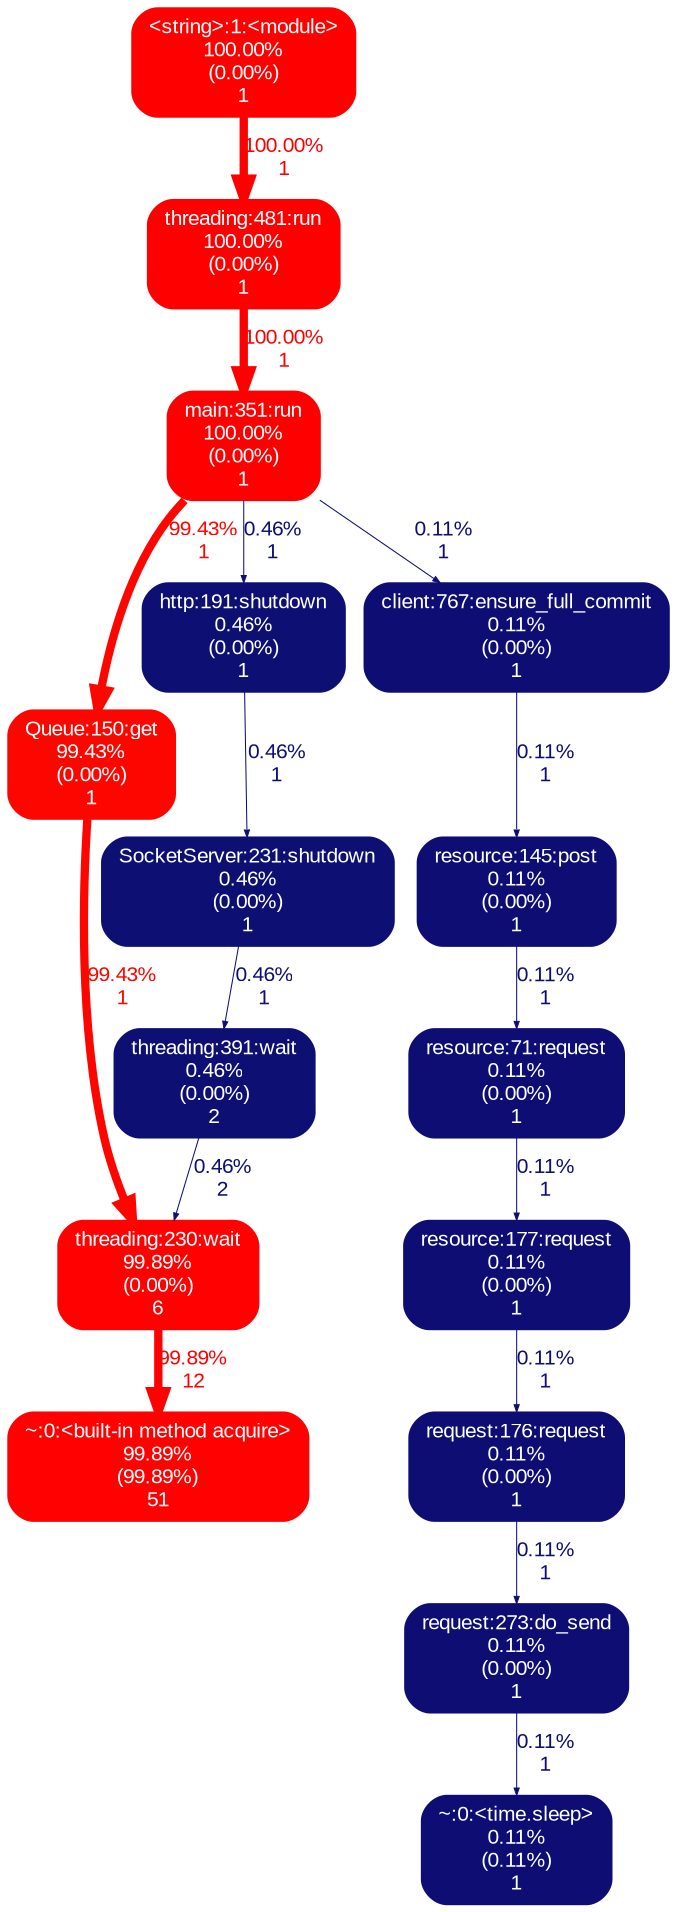 digraph {
	graph [ranksep=0.25, fontname=Arial, nodesep=0.125];
	node [fontname=Arial, style="filled,rounded", height=0, width=0, shape=box, fontcolor=white];
	edge [fontname=Arial];
	5 [color="#ff0100", fontcolor="#ffffff", fontsize="10.00", label="threading:230:wait\n99.89%\n(0.00%)\n6"];
	5 -> 160 [color="#ff0100", label="99.89%\n12", arrowsize="1.00", fontsize="10.00", fontcolor="#ff0100", labeldistance="4.00", penwidth="4.00"];
	6 [color="#0d0f73", fontcolor="#ffffff", fontsize="10.00", label="threading:391:wait\n0.46%\n(0.00%)\n2"];
	6 -> 5 [color="#0d0f73", label="0.46%\n2", arrowsize="0.35", fontsize="10.00", fontcolor="#0d0f73", labeldistance="0.50", penwidth="0.50"];
	9 [color="#fe0600", fontcolor="#ffffff", fontsize="10.00", label="Queue:150:get\n99.43%\n(0.00%)\n1"];
	9 -> 5 [color="#fe0600", label="99.43%\n1", arrowsize="1.00", fontsize="10.00", fontcolor="#fe0600", labeldistance="3.98", penwidth="3.98"];
	13 [color="#0d0d73", fontcolor="#ffffff", fontsize="10.00", label="request:273:do_send\n0.11%\n(0.00%)\n1"];
	13 -> 156 [color="#0d0d73", label="0.11%\n1", arrowsize="0.35", fontsize="10.00", fontcolor="#0d0d73", labeldistance="0.50", penwidth="0.50"];
	36 [color="#0d0d73", fontcolor="#ffffff", fontsize="10.00", label="request:176:request\n0.11%\n(0.00%)\n1"];
	36 -> 13 [color="#0d0d73", label="0.11%\n1", arrowsize="0.35", fontsize="10.00", fontcolor="#0d0d73", labeldistance="0.50", penwidth="0.50"];
	41 [color="#0d0d73", fontcolor="#ffffff", fontsize="10.00", label="resource:177:request\n0.11%\n(0.00%)\n1"];
	41 -> 36 [color="#0d0d73", label="0.11%\n1", arrowsize="0.35", fontsize="10.00", fontcolor="#0d0d73", labeldistance="0.50", penwidth="0.50"];
	66 [color="#ff0000", fontcolor="#ffffff", fontsize="10.00", label="main:351:run\n100.00%\n(0.00%)\n1"];
	66 -> 9 [color="#fe0600", label="99.43%\n1", arrowsize="1.00", fontsize="10.00", fontcolor="#fe0600", labeldistance="3.98", penwidth="3.98"];
	66 -> 106 [color="#0d0d73", label="0.11%\n1", arrowsize="0.35", fontsize="10.00", fontcolor="#0d0d73", labeldistance="0.50", penwidth="0.50"];
	66 -> 174 [color="#0d0f73", label="0.46%\n1", arrowsize="0.35", fontsize="10.00", fontcolor="#0d0f73", labeldistance="0.50", penwidth="0.50"];
	105 [color="#0d0d73", fontcolor="#ffffff", fontsize="10.00", label="resource:145:post\n0.11%\n(0.00%)\n1"];
	105 -> 181 [color="#0d0d73", label="0.11%\n1", arrowsize="0.35", fontsize="10.00", fontcolor="#0d0d73", labeldistance="0.50", penwidth="0.50"];
	106 [color="#0d0d73", fontcolor="#ffffff", fontsize="10.00", label="client:767:ensure_full_commit\n0.11%\n(0.00%)\n1"];
	106 -> 105 [color="#0d0d73", label="0.11%\n1", arrowsize="0.35", fontsize="10.00", fontcolor="#0d0d73", labeldistance="0.50", penwidth="0.50"];
	120 [color="#ff0000", fontcolor="#ffffff", fontsize="10.00", label="<string>:1:<module>\n100.00%\n(0.00%)\n1"];
	120 -> 136 [color="#ff0000", label="100.00%\n1", arrowsize="1.00", fontsize="10.00", fontcolor="#ff0000", labeldistance="4.00", penwidth="4.00"];
	136 [color="#ff0000", fontcolor="#ffffff", fontsize="10.00", label="threading:481:run\n100.00%\n(0.00%)\n1"];
	136 -> 66 [color="#ff0000", label="100.00%\n1", arrowsize="1.00", fontsize="10.00", fontcolor="#ff0000", labeldistance="4.00", penwidth="4.00"];
	156 [color="#0d0d73", fontcolor="#ffffff", fontsize="10.00", label="~:0:<time.sleep>\n0.11%\n(0.11%)\n1"];
	160 [color="#ff0100", fontcolor="#ffffff", fontsize="10.00", label="~:0:<built-in method acquire>\n99.89%\n(99.89%)\n51"];
	167 [color="#0d0f73", fontcolor="#ffffff", fontsize="10.00", label="SocketServer:231:shutdown\n0.46%\n(0.00%)\n1"];
	167 -> 6 [color="#0d0f73", label="0.46%\n1", arrowsize="0.35", fontsize="10.00", fontcolor="#0d0f73", labeldistance="0.50", penwidth="0.50"];
	174 [color="#0d0f73", fontcolor="#ffffff", fontsize="10.00", label="http:191:shutdown\n0.46%\n(0.00%)\n1"];
	174 -> 167 [color="#0d0f73", label="0.46%\n1", arrowsize="0.35", fontsize="10.00", fontcolor="#0d0f73", labeldistance="0.50", penwidth="0.50"];
	181 [color="#0d0d73", fontcolor="#ffffff", fontsize="10.00", label="resource:71:request\n0.11%\n(0.00%)\n1"];
	181 -> 41 [color="#0d0d73", label="0.11%\n1", arrowsize="0.35", fontsize="10.00", fontcolor="#0d0d73", labeldistance="0.50", penwidth="0.50"];
}
